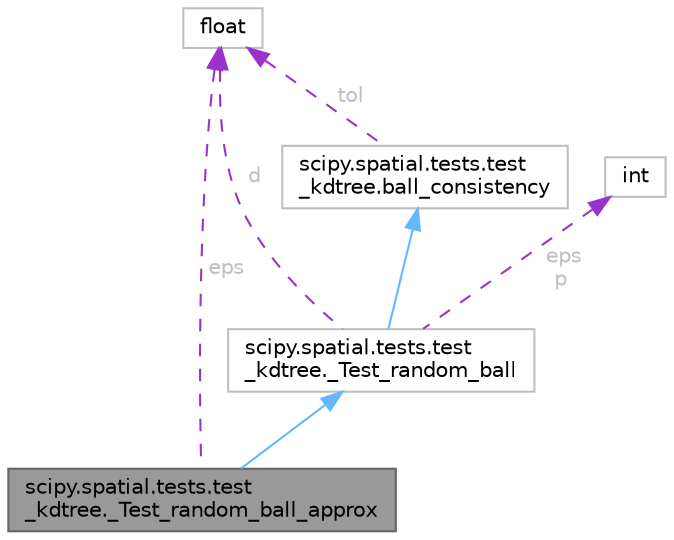 digraph "scipy.spatial.tests.test_kdtree._Test_random_ball_approx"
{
 // LATEX_PDF_SIZE
  bgcolor="transparent";
  edge [fontname=Helvetica,fontsize=10,labelfontname=Helvetica,labelfontsize=10];
  node [fontname=Helvetica,fontsize=10,shape=box,height=0.2,width=0.4];
  Node1 [id="Node000001",label="scipy.spatial.tests.test\l_kdtree._Test_random_ball_approx",height=0.2,width=0.4,color="gray40", fillcolor="grey60", style="filled", fontcolor="black",tooltip=" "];
  Node2 -> Node1 [id="edge1_Node000001_Node000002",dir="back",color="steelblue1",style="solid",tooltip=" "];
  Node2 [id="Node000002",label="scipy.spatial.tests.test\l_kdtree._Test_random_ball",height=0.2,width=0.4,color="grey75", fillcolor="white", style="filled",URL="$d4/d01/classscipy_1_1spatial_1_1tests_1_1test__kdtree_1_1__Test__random__ball.html",tooltip=" "];
  Node3 -> Node2 [id="edge2_Node000002_Node000003",dir="back",color="steelblue1",style="solid",tooltip=" "];
  Node3 [id="Node000003",label="scipy.spatial.tests.test\l_kdtree.ball_consistency",height=0.2,width=0.4,color="grey75", fillcolor="white", style="filled",URL="$d7/de9/classscipy_1_1spatial_1_1tests_1_1test__kdtree_1_1ball__consistency.html",tooltip=" "];
  Node4 -> Node3 [id="edge3_Node000003_Node000004",dir="back",color="darkorchid3",style="dashed",tooltip=" ",label=" tol",fontcolor="grey" ];
  Node4 [id="Node000004",label="float",height=0.2,width=0.4,color="grey75", fillcolor="white", style="filled",tooltip=" "];
  Node5 -> Node2 [id="edge4_Node000002_Node000005",dir="back",color="darkorchid3",style="dashed",tooltip=" ",label=" eps\np",fontcolor="grey" ];
  Node5 [id="Node000005",label="int",height=0.2,width=0.4,color="grey75", fillcolor="white", style="filled",tooltip=" "];
  Node4 -> Node2 [id="edge5_Node000002_Node000004",dir="back",color="darkorchid3",style="dashed",tooltip=" ",label=" d",fontcolor="grey" ];
  Node4 -> Node1 [id="edge6_Node000001_Node000004",dir="back",color="darkorchid3",style="dashed",tooltip=" ",label=" eps",fontcolor="grey" ];
}
